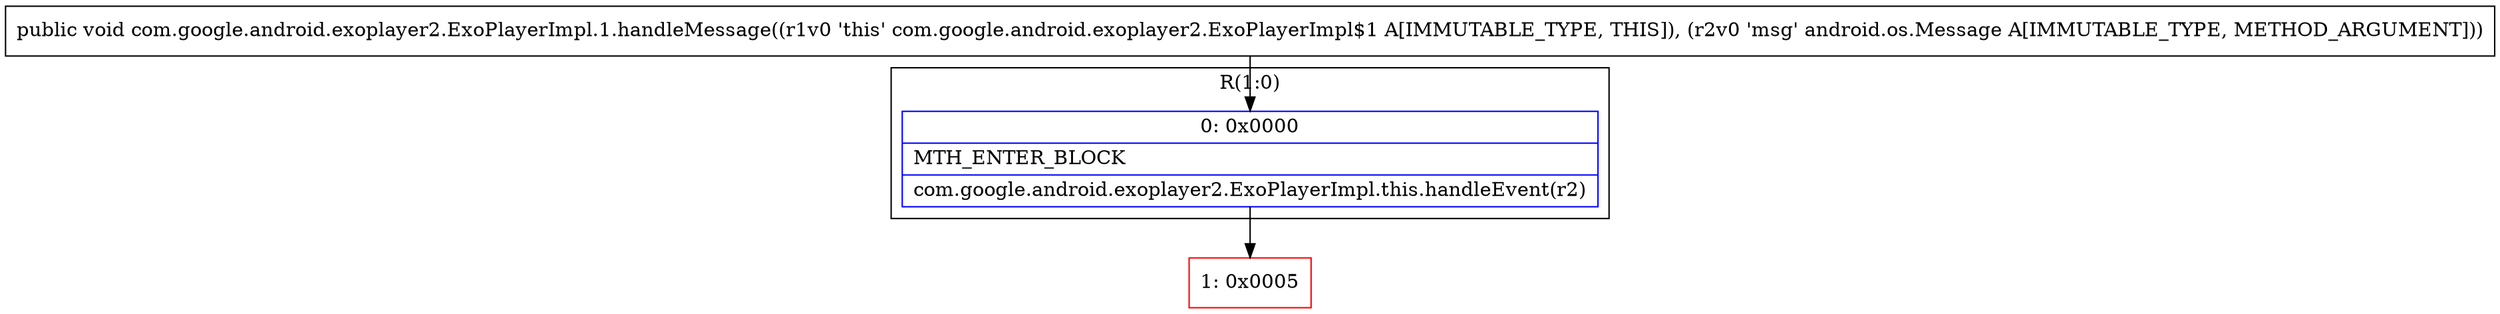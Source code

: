digraph "CFG forcom.google.android.exoplayer2.ExoPlayerImpl.1.handleMessage(Landroid\/os\/Message;)V" {
subgraph cluster_Region_1998203813 {
label = "R(1:0)";
node [shape=record,color=blue];
Node_0 [shape=record,label="{0\:\ 0x0000|MTH_ENTER_BLOCK\l|com.google.android.exoplayer2.ExoPlayerImpl.this.handleEvent(r2)\l}"];
}
Node_1 [shape=record,color=red,label="{1\:\ 0x0005}"];
MethodNode[shape=record,label="{public void com.google.android.exoplayer2.ExoPlayerImpl.1.handleMessage((r1v0 'this' com.google.android.exoplayer2.ExoPlayerImpl$1 A[IMMUTABLE_TYPE, THIS]), (r2v0 'msg' android.os.Message A[IMMUTABLE_TYPE, METHOD_ARGUMENT])) }"];
MethodNode -> Node_0;
Node_0 -> Node_1;
}

